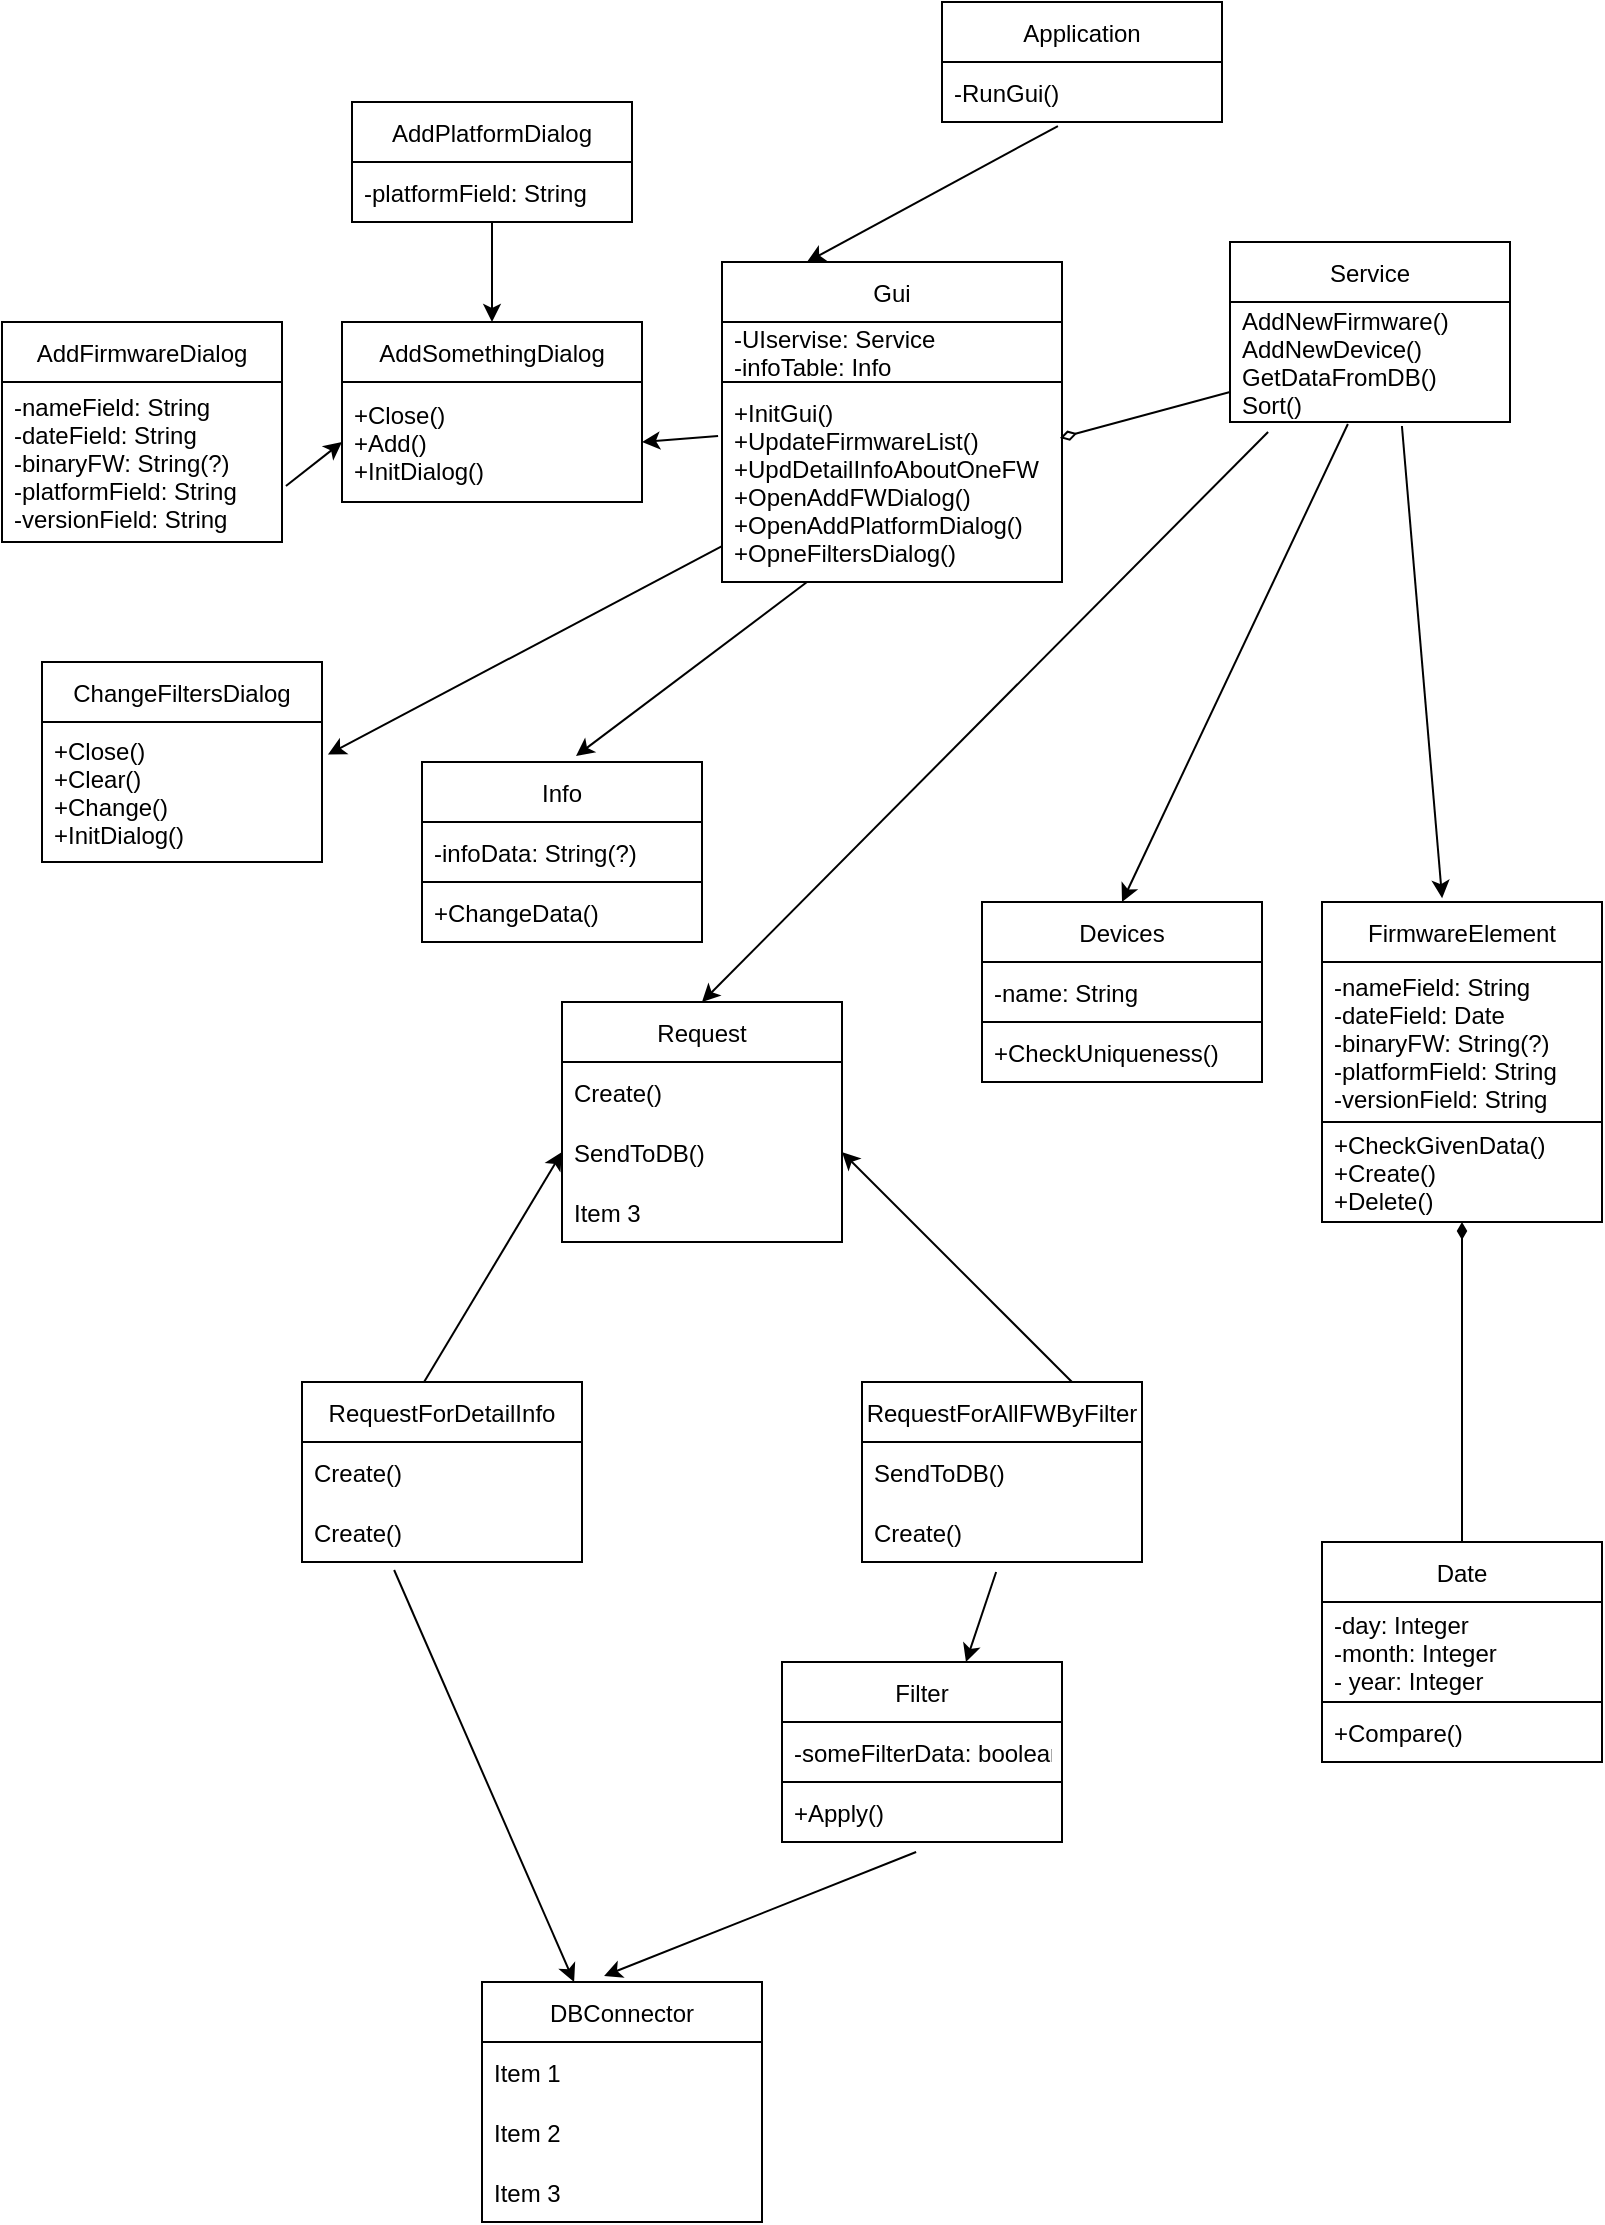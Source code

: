 <mxfile version="15.8.3" type="github">
  <diagram id="C5RBs43oDa-KdzZeNtuy" name="Page-1">
    <mxGraphModel dx="1422" dy="664" grid="1" gridSize="10" guides="1" tooltips="1" connect="1" arrows="1" fold="1" page="1" pageScale="1" pageWidth="827" pageHeight="1169" math="0" shadow="0">
      <root>
        <mxCell id="WIyWlLk6GJQsqaUBKTNV-0" />
        <mxCell id="WIyWlLk6GJQsqaUBKTNV-1" parent="WIyWlLk6GJQsqaUBKTNV-0" />
        <mxCell id="GjbwkyPFK5D399nf7tmL-30" value="Application" style="swimlane;fontStyle=0;childLayout=stackLayout;horizontal=1;startSize=30;horizontalStack=0;resizeParent=1;resizeParentMax=0;resizeLast=0;collapsible=1;marginBottom=0;" vertex="1" parent="WIyWlLk6GJQsqaUBKTNV-1">
          <mxGeometry x="480" y="40" width="140" height="60" as="geometry" />
        </mxCell>
        <mxCell id="GjbwkyPFK5D399nf7tmL-31" value="-RunGui()" style="text;strokeColor=none;fillColor=none;align=left;verticalAlign=middle;spacingLeft=4;spacingRight=4;overflow=hidden;points=[[0,0.5],[1,0.5]];portConstraint=eastwest;rotatable=0;" vertex="1" parent="GjbwkyPFK5D399nf7tmL-30">
          <mxGeometry y="30" width="140" height="30" as="geometry" />
        </mxCell>
        <mxCell id="GjbwkyPFK5D399nf7tmL-35" value="Service" style="swimlane;fontStyle=0;childLayout=stackLayout;horizontal=1;startSize=30;horizontalStack=0;resizeParent=1;resizeParentMax=0;resizeLast=0;collapsible=1;marginBottom=0;" vertex="1" parent="WIyWlLk6GJQsqaUBKTNV-1">
          <mxGeometry x="624" y="160" width="140" height="90" as="geometry" />
        </mxCell>
        <mxCell id="GjbwkyPFK5D399nf7tmL-36" value="AddNewFirmware()&#xa;AddNewDevice()&#xa;GetDataFromDB()&#xa;Sort()" style="text;strokeColor=none;fillColor=none;align=left;verticalAlign=middle;spacingLeft=4;spacingRight=4;overflow=hidden;points=[[0,0.5],[1,0.5]];portConstraint=eastwest;rotatable=0;" vertex="1" parent="GjbwkyPFK5D399nf7tmL-35">
          <mxGeometry y="30" width="140" height="60" as="geometry" />
        </mxCell>
        <mxCell id="GjbwkyPFK5D399nf7tmL-39" value="Gui" style="swimlane;fontStyle=0;childLayout=stackLayout;horizontal=1;startSize=30;horizontalStack=0;resizeParent=1;resizeParentMax=0;resizeLast=0;collapsible=1;marginBottom=0;" vertex="1" parent="WIyWlLk6GJQsqaUBKTNV-1">
          <mxGeometry x="370" y="170" width="170" height="160" as="geometry" />
        </mxCell>
        <mxCell id="GjbwkyPFK5D399nf7tmL-40" value="-UIservise: Service&#xa;-infoTable: Info" style="text;strokeColor=none;fillColor=none;align=left;verticalAlign=middle;spacingLeft=4;spacingRight=4;overflow=hidden;points=[[0,0.5],[1,0.5]];portConstraint=eastwest;rotatable=0;" vertex="1" parent="GjbwkyPFK5D399nf7tmL-39">
          <mxGeometry y="30" width="170" height="30" as="geometry" />
        </mxCell>
        <mxCell id="GjbwkyPFK5D399nf7tmL-124" value="+InitGui()&#xa;+UpdateFirmwareList()&#xa;+UpdDetailInfoAboutOneFW&#xa;+OpenAddFWDialog()&#xa;+OpenAddPlatformDialog()&#xa;+OpneFiltersDialog()" style="text;strokeColor=default;fillColor=default;align=left;verticalAlign=middle;spacingLeft=4;spacingRight=4;overflow=hidden;points=[[0,0.5],[1,0.5]];portConstraint=eastwest;rotatable=0;" vertex="1" parent="GjbwkyPFK5D399nf7tmL-39">
          <mxGeometry y="60" width="170" height="100" as="geometry" />
        </mxCell>
        <mxCell id="GjbwkyPFK5D399nf7tmL-43" value="Date" style="swimlane;fontStyle=0;childLayout=stackLayout;horizontal=1;startSize=30;horizontalStack=0;resizeParent=1;resizeParentMax=0;resizeLast=0;collapsible=1;marginBottom=0;" vertex="1" parent="WIyWlLk6GJQsqaUBKTNV-1">
          <mxGeometry x="670" y="810" width="140" height="110" as="geometry" />
        </mxCell>
        <mxCell id="GjbwkyPFK5D399nf7tmL-129" value="-day: Integer&#xa;-month: Integer&#xa;- year: Integer" style="text;strokeColor=default;fillColor=none;align=left;verticalAlign=middle;spacingLeft=4;spacingRight=4;overflow=hidden;points=[[0,0.5],[1,0.5]];portConstraint=eastwest;rotatable=0;" vertex="1" parent="GjbwkyPFK5D399nf7tmL-43">
          <mxGeometry y="30" width="140" height="50" as="geometry" />
        </mxCell>
        <mxCell id="GjbwkyPFK5D399nf7tmL-44" value="+Compare()" style="text;strokeColor=none;fillColor=none;align=left;verticalAlign=middle;spacingLeft=4;spacingRight=4;overflow=hidden;points=[[0,0.5],[1,0.5]];portConstraint=eastwest;rotatable=0;" vertex="1" parent="GjbwkyPFK5D399nf7tmL-43">
          <mxGeometry y="80" width="140" height="30" as="geometry" />
        </mxCell>
        <mxCell id="GjbwkyPFK5D399nf7tmL-47" value="DBConnector" style="swimlane;fontStyle=0;childLayout=stackLayout;horizontal=1;startSize=30;horizontalStack=0;resizeParent=1;resizeParentMax=0;resizeLast=0;collapsible=1;marginBottom=0;" vertex="1" parent="WIyWlLk6GJQsqaUBKTNV-1">
          <mxGeometry x="250" y="1030" width="140" height="120" as="geometry" />
        </mxCell>
        <mxCell id="GjbwkyPFK5D399nf7tmL-48" value="Item 1" style="text;strokeColor=none;fillColor=none;align=left;verticalAlign=middle;spacingLeft=4;spacingRight=4;overflow=hidden;points=[[0,0.5],[1,0.5]];portConstraint=eastwest;rotatable=0;" vertex="1" parent="GjbwkyPFK5D399nf7tmL-47">
          <mxGeometry y="30" width="140" height="30" as="geometry" />
        </mxCell>
        <mxCell id="GjbwkyPFK5D399nf7tmL-49" value="Item 2" style="text;strokeColor=none;fillColor=none;align=left;verticalAlign=middle;spacingLeft=4;spacingRight=4;overflow=hidden;points=[[0,0.5],[1,0.5]];portConstraint=eastwest;rotatable=0;" vertex="1" parent="GjbwkyPFK5D399nf7tmL-47">
          <mxGeometry y="60" width="140" height="30" as="geometry" />
        </mxCell>
        <mxCell id="GjbwkyPFK5D399nf7tmL-50" value="Item 3" style="text;strokeColor=none;fillColor=none;align=left;verticalAlign=middle;spacingLeft=4;spacingRight=4;overflow=hidden;points=[[0,0.5],[1,0.5]];portConstraint=eastwest;rotatable=0;" vertex="1" parent="GjbwkyPFK5D399nf7tmL-47">
          <mxGeometry y="90" width="140" height="30" as="geometry" />
        </mxCell>
        <mxCell id="GjbwkyPFK5D399nf7tmL-51" value="Devices" style="swimlane;fontStyle=0;childLayout=stackLayout;horizontal=1;startSize=30;horizontalStack=0;resizeParent=1;resizeParentMax=0;resizeLast=0;collapsible=1;marginBottom=0;" vertex="1" parent="WIyWlLk6GJQsqaUBKTNV-1">
          <mxGeometry x="500" y="490" width="140" height="90" as="geometry" />
        </mxCell>
        <mxCell id="GjbwkyPFK5D399nf7tmL-52" value="-name: String" style="text;strokeColor=none;fillColor=none;align=left;verticalAlign=middle;spacingLeft=4;spacingRight=4;overflow=hidden;points=[[0,0.5],[1,0.5]];portConstraint=eastwest;rotatable=0;" vertex="1" parent="GjbwkyPFK5D399nf7tmL-51">
          <mxGeometry y="30" width="140" height="30" as="geometry" />
        </mxCell>
        <mxCell id="GjbwkyPFK5D399nf7tmL-53" value="+CheckUniqueness()" style="text;strokeColor=default;fillColor=none;align=left;verticalAlign=middle;spacingLeft=4;spacingRight=4;overflow=hidden;points=[[0,0.5],[1,0.5]];portConstraint=eastwest;rotatable=0;" vertex="1" parent="GjbwkyPFK5D399nf7tmL-51">
          <mxGeometry y="60" width="140" height="30" as="geometry" />
        </mxCell>
        <mxCell id="GjbwkyPFK5D399nf7tmL-55" value="Filter" style="swimlane;fontStyle=0;childLayout=stackLayout;horizontal=1;startSize=30;horizontalStack=0;resizeParent=1;resizeParentMax=0;resizeLast=0;collapsible=1;marginBottom=0;" vertex="1" parent="WIyWlLk6GJQsqaUBKTNV-1">
          <mxGeometry x="400" y="870" width="140" height="90" as="geometry" />
        </mxCell>
        <mxCell id="GjbwkyPFK5D399nf7tmL-130" value="-someFilterData: boolean" style="text;strokeColor=none;fillColor=none;align=left;verticalAlign=middle;spacingLeft=4;spacingRight=4;overflow=hidden;points=[[0,0.5],[1,0.5]];portConstraint=eastwest;rotatable=0;" vertex="1" parent="GjbwkyPFK5D399nf7tmL-55">
          <mxGeometry y="30" width="140" height="30" as="geometry" />
        </mxCell>
        <mxCell id="GjbwkyPFK5D399nf7tmL-56" value="+Apply()" style="text;strokeColor=default;fillColor=none;align=left;verticalAlign=middle;spacingLeft=4;spacingRight=4;overflow=hidden;points=[[0,0.5],[1,0.5]];portConstraint=eastwest;rotatable=0;" vertex="1" parent="GjbwkyPFK5D399nf7tmL-55">
          <mxGeometry y="60" width="140" height="30" as="geometry" />
        </mxCell>
        <mxCell id="GjbwkyPFK5D399nf7tmL-59" value="FirmwareElement" style="swimlane;fontStyle=0;childLayout=stackLayout;horizontal=1;startSize=30;horizontalStack=0;resizeParent=1;resizeParentMax=0;resizeLast=0;collapsible=1;marginBottom=0;" vertex="1" parent="WIyWlLk6GJQsqaUBKTNV-1">
          <mxGeometry x="670" y="490" width="140" height="160" as="geometry" />
        </mxCell>
        <mxCell id="GjbwkyPFK5D399nf7tmL-127" value="-nameField: String&#xa;-dateField: Date&#xa;-binaryFW: String(?)&#xa;-platformField: String&#xa;-versionField: String" style="text;strokeColor=none;fillColor=none;align=left;verticalAlign=middle;spacingLeft=4;spacingRight=4;overflow=hidden;points=[[0,0.5],[1,0.5]];portConstraint=eastwest;rotatable=0;" vertex="1" parent="GjbwkyPFK5D399nf7tmL-59">
          <mxGeometry y="30" width="140" height="80" as="geometry" />
        </mxCell>
        <mxCell id="GjbwkyPFK5D399nf7tmL-60" value="+CheckGivenData()&#xa;+Create()&#xa;+Delete()" style="text;strokeColor=default;fillColor=none;align=left;verticalAlign=middle;spacingLeft=4;spacingRight=4;overflow=hidden;points=[[0,0.5],[1,0.5]];portConstraint=eastwest;rotatable=0;" vertex="1" parent="GjbwkyPFK5D399nf7tmL-59">
          <mxGeometry y="110" width="140" height="50" as="geometry" />
        </mxCell>
        <mxCell id="GjbwkyPFK5D399nf7tmL-63" value="Info" style="swimlane;fontStyle=0;childLayout=stackLayout;horizontal=1;startSize=30;horizontalStack=0;resizeParent=1;resizeParentMax=0;resizeLast=0;collapsible=1;marginBottom=0;" vertex="1" parent="WIyWlLk6GJQsqaUBKTNV-1">
          <mxGeometry x="220" y="420" width="140" height="90" as="geometry" />
        </mxCell>
        <mxCell id="GjbwkyPFK5D399nf7tmL-128" value="-infoData: String(?)" style="text;strokeColor=none;fillColor=none;align=left;verticalAlign=middle;spacingLeft=4;spacingRight=4;overflow=hidden;points=[[0,0.5],[1,0.5]];portConstraint=eastwest;rotatable=0;" vertex="1" parent="GjbwkyPFK5D399nf7tmL-63">
          <mxGeometry y="30" width="140" height="30" as="geometry" />
        </mxCell>
        <mxCell id="GjbwkyPFK5D399nf7tmL-64" value="+ChangeData()" style="text;strokeColor=default;fillColor=none;align=left;verticalAlign=middle;spacingLeft=4;spacingRight=4;overflow=hidden;points=[[0,0.5],[1,0.5]];portConstraint=eastwest;rotatable=0;" vertex="1" parent="GjbwkyPFK5D399nf7tmL-63">
          <mxGeometry y="60" width="140" height="30" as="geometry" />
        </mxCell>
        <mxCell id="GjbwkyPFK5D399nf7tmL-67" value="Request" style="swimlane;fontStyle=0;childLayout=stackLayout;horizontal=1;startSize=30;horizontalStack=0;resizeParent=1;resizeParentMax=0;resizeLast=0;collapsible=1;marginBottom=0;" vertex="1" parent="WIyWlLk6GJQsqaUBKTNV-1">
          <mxGeometry x="290" y="540" width="140" height="120" as="geometry" />
        </mxCell>
        <mxCell id="GjbwkyPFK5D399nf7tmL-68" value="Create()" style="text;strokeColor=none;fillColor=none;align=left;verticalAlign=middle;spacingLeft=4;spacingRight=4;overflow=hidden;points=[[0,0.5],[1,0.5]];portConstraint=eastwest;rotatable=0;" vertex="1" parent="GjbwkyPFK5D399nf7tmL-67">
          <mxGeometry y="30" width="140" height="30" as="geometry" />
        </mxCell>
        <mxCell id="GjbwkyPFK5D399nf7tmL-69" value="SendToDB()" style="text;strokeColor=none;fillColor=none;align=left;verticalAlign=middle;spacingLeft=4;spacingRight=4;overflow=hidden;points=[[0,0.5],[1,0.5]];portConstraint=eastwest;rotatable=0;" vertex="1" parent="GjbwkyPFK5D399nf7tmL-67">
          <mxGeometry y="60" width="140" height="30" as="geometry" />
        </mxCell>
        <mxCell id="GjbwkyPFK5D399nf7tmL-70" value="Item 3" style="text;strokeColor=none;fillColor=none;align=left;verticalAlign=middle;spacingLeft=4;spacingRight=4;overflow=hidden;points=[[0,0.5],[1,0.5]];portConstraint=eastwest;rotatable=0;" vertex="1" parent="GjbwkyPFK5D399nf7tmL-67">
          <mxGeometry y="90" width="140" height="30" as="geometry" />
        </mxCell>
        <mxCell id="GjbwkyPFK5D399nf7tmL-75" value="" style="endArrow=none;html=1;rounded=0;startArrow=diamondThin;startFill=0;entryX=0;entryY=0.5;entryDx=0;entryDy=0;endFill=0;exitX=0.994;exitY=0.28;exitDx=0;exitDy=0;exitPerimeter=0;" edge="1" parent="WIyWlLk6GJQsqaUBKTNV-1" source="GjbwkyPFK5D399nf7tmL-124">
          <mxGeometry width="50" height="50" relative="1" as="geometry">
            <mxPoint x="530" y="270" as="sourcePoint" />
            <mxPoint x="624" y="235" as="targetPoint" />
          </mxGeometry>
        </mxCell>
        <mxCell id="GjbwkyPFK5D399nf7tmL-77" value="" style="endArrow=classic;html=1;rounded=0;exitX=0.614;exitY=1.033;exitDx=0;exitDy=0;entryX=0.429;entryY=-0.012;entryDx=0;entryDy=0;entryPerimeter=0;exitPerimeter=0;" edge="1" parent="WIyWlLk6GJQsqaUBKTNV-1" source="GjbwkyPFK5D399nf7tmL-36" target="GjbwkyPFK5D399nf7tmL-59">
          <mxGeometry width="50" height="50" relative="1" as="geometry">
            <mxPoint x="748.04" y="285.01" as="sourcePoint" />
            <mxPoint x="290" y="280" as="targetPoint" />
          </mxGeometry>
        </mxCell>
        <mxCell id="GjbwkyPFK5D399nf7tmL-78" value="" style="endArrow=classic;html=1;rounded=0;entryX=0.5;entryY=0;entryDx=0;entryDy=0;exitX=0.421;exitY=1.017;exitDx=0;exitDy=0;exitPerimeter=0;" edge="1" parent="WIyWlLk6GJQsqaUBKTNV-1" source="GjbwkyPFK5D399nf7tmL-36" target="GjbwkyPFK5D399nf7tmL-51">
          <mxGeometry width="50" height="50" relative="1" as="geometry">
            <mxPoint x="680" y="310" as="sourcePoint" />
            <mxPoint x="440" y="320" as="targetPoint" />
          </mxGeometry>
        </mxCell>
        <mxCell id="GjbwkyPFK5D399nf7tmL-79" value="" style="endArrow=none;html=1;rounded=0;entryX=0.5;entryY=0;entryDx=0;entryDy=0;startArrow=diamondThin;startFill=1;endFill=0;" edge="1" parent="WIyWlLk6GJQsqaUBKTNV-1" target="GjbwkyPFK5D399nf7tmL-43">
          <mxGeometry width="50" height="50" relative="1" as="geometry">
            <mxPoint x="740" y="650" as="sourcePoint" />
            <mxPoint x="440" y="320" as="targetPoint" />
          </mxGeometry>
        </mxCell>
        <mxCell id="GjbwkyPFK5D399nf7tmL-80" value="" style="endArrow=classic;html=1;rounded=0;exitX=0.136;exitY=1.083;exitDx=0;exitDy=0;exitPerimeter=0;entryX=0.5;entryY=0;entryDx=0;entryDy=0;" edge="1" parent="WIyWlLk6GJQsqaUBKTNV-1" source="GjbwkyPFK5D399nf7tmL-36" target="GjbwkyPFK5D399nf7tmL-67">
          <mxGeometry width="50" height="50" relative="1" as="geometry">
            <mxPoint x="626.94" y="282.01" as="sourcePoint" />
            <mxPoint x="430" y="450" as="targetPoint" />
          </mxGeometry>
        </mxCell>
        <mxCell id="GjbwkyPFK5D399nf7tmL-82" value="" style="endArrow=classic;html=1;rounded=0;exitX=0.414;exitY=1.067;exitDx=0;exitDy=0;exitPerimeter=0;entryX=0.25;entryY=0;entryDx=0;entryDy=0;" edge="1" parent="WIyWlLk6GJQsqaUBKTNV-1" source="GjbwkyPFK5D399nf7tmL-31" target="GjbwkyPFK5D399nf7tmL-39">
          <mxGeometry width="50" height="50" relative="1" as="geometry">
            <mxPoint x="423" y="140" as="sourcePoint" />
            <mxPoint x="430" y="240" as="targetPoint" />
          </mxGeometry>
        </mxCell>
        <mxCell id="GjbwkyPFK5D399nf7tmL-84" value="" style="endArrow=classic;html=1;rounded=0;exitX=0.25;exitY=1;exitDx=0;exitDy=0;entryX=0.55;entryY=-0.033;entryDx=0;entryDy=0;entryPerimeter=0;" edge="1" parent="WIyWlLk6GJQsqaUBKTNV-1" source="GjbwkyPFK5D399nf7tmL-39" target="GjbwkyPFK5D399nf7tmL-63">
          <mxGeometry width="50" height="50" relative="1" as="geometry">
            <mxPoint x="366.43" y="337" as="sourcePoint" />
            <mxPoint x="430" y="430" as="targetPoint" />
          </mxGeometry>
        </mxCell>
        <mxCell id="GjbwkyPFK5D399nf7tmL-85" value="RequestForDetailInfo" style="swimlane;fontStyle=0;childLayout=stackLayout;horizontal=1;startSize=30;horizontalStack=0;resizeParent=1;resizeParentMax=0;resizeLast=0;collapsible=1;marginBottom=0;" vertex="1" parent="WIyWlLk6GJQsqaUBKTNV-1">
          <mxGeometry x="160" y="730" width="140" height="90" as="geometry" />
        </mxCell>
        <mxCell id="GjbwkyPFK5D399nf7tmL-86" value="Create()" style="text;strokeColor=none;fillColor=none;align=left;verticalAlign=middle;spacingLeft=4;spacingRight=4;overflow=hidden;points=[[0,0.5],[1,0.5]];portConstraint=eastwest;rotatable=0;" vertex="1" parent="GjbwkyPFK5D399nf7tmL-85">
          <mxGeometry y="30" width="140" height="30" as="geometry" />
        </mxCell>
        <mxCell id="GjbwkyPFK5D399nf7tmL-87" value="Create()" style="text;strokeColor=none;fillColor=none;align=left;verticalAlign=middle;spacingLeft=4;spacingRight=4;overflow=hidden;points=[[0,0.5],[1,0.5]];portConstraint=eastwest;rotatable=0;" vertex="1" parent="GjbwkyPFK5D399nf7tmL-85">
          <mxGeometry y="60" width="140" height="30" as="geometry" />
        </mxCell>
        <mxCell id="GjbwkyPFK5D399nf7tmL-89" value="RequestForAllFWByFilter" style="swimlane;fontStyle=0;childLayout=stackLayout;horizontal=1;startSize=30;horizontalStack=0;resizeParent=1;resizeParentMax=0;resizeLast=0;collapsible=1;marginBottom=0;" vertex="1" parent="WIyWlLk6GJQsqaUBKTNV-1">
          <mxGeometry x="440" y="730" width="140" height="90" as="geometry" />
        </mxCell>
        <mxCell id="GjbwkyPFK5D399nf7tmL-90" value="SendToDB()" style="text;strokeColor=none;fillColor=none;align=left;verticalAlign=middle;spacingLeft=4;spacingRight=4;overflow=hidden;points=[[0,0.5],[1,0.5]];portConstraint=eastwest;rotatable=0;" vertex="1" parent="GjbwkyPFK5D399nf7tmL-89">
          <mxGeometry y="30" width="140" height="30" as="geometry" />
        </mxCell>
        <mxCell id="GjbwkyPFK5D399nf7tmL-91" value="Create()" style="text;strokeColor=none;fillColor=none;align=left;verticalAlign=middle;spacingLeft=4;spacingRight=4;overflow=hidden;points=[[0,0.5],[1,0.5]];portConstraint=eastwest;rotatable=0;" vertex="1" parent="GjbwkyPFK5D399nf7tmL-89">
          <mxGeometry y="60" width="140" height="30" as="geometry" />
        </mxCell>
        <mxCell id="GjbwkyPFK5D399nf7tmL-93" value="" style="endArrow=classic;html=1;rounded=0;exitX=0.436;exitY=0;exitDx=0;exitDy=0;exitPerimeter=0;entryX=0;entryY=0.5;entryDx=0;entryDy=0;" edge="1" parent="WIyWlLk6GJQsqaUBKTNV-1" source="GjbwkyPFK5D399nf7tmL-85" target="GjbwkyPFK5D399nf7tmL-69">
          <mxGeometry width="50" height="50" relative="1" as="geometry">
            <mxPoint x="380" y="480" as="sourcePoint" />
            <mxPoint x="430" y="430" as="targetPoint" />
          </mxGeometry>
        </mxCell>
        <mxCell id="GjbwkyPFK5D399nf7tmL-94" value="" style="endArrow=classic;html=1;rounded=0;exitX=0.75;exitY=0;exitDx=0;exitDy=0;entryX=1;entryY=0.5;entryDx=0;entryDy=0;" edge="1" parent="WIyWlLk6GJQsqaUBKTNV-1" source="GjbwkyPFK5D399nf7tmL-89" target="GjbwkyPFK5D399nf7tmL-69">
          <mxGeometry width="50" height="50" relative="1" as="geometry">
            <mxPoint x="380" y="480" as="sourcePoint" />
            <mxPoint x="450" y="440" as="targetPoint" />
          </mxGeometry>
        </mxCell>
        <mxCell id="GjbwkyPFK5D399nf7tmL-95" value="" style="endArrow=classic;html=1;rounded=0;exitX=0.479;exitY=1.167;exitDx=0;exitDy=0;exitPerimeter=0;entryX=0.657;entryY=0;entryDx=0;entryDy=0;entryPerimeter=0;" edge="1" parent="WIyWlLk6GJQsqaUBKTNV-1" source="GjbwkyPFK5D399nf7tmL-91" target="GjbwkyPFK5D399nf7tmL-55">
          <mxGeometry width="50" height="50" relative="1" as="geometry">
            <mxPoint x="554" y="850.99" as="sourcePoint" />
            <mxPoint x="430" y="570" as="targetPoint" />
          </mxGeometry>
        </mxCell>
        <mxCell id="GjbwkyPFK5D399nf7tmL-96" value="" style="endArrow=classic;html=1;rounded=0;exitX=0.479;exitY=1.167;exitDx=0;exitDy=0;exitPerimeter=0;entryX=0.436;entryY=-0.025;entryDx=0;entryDy=0;entryPerimeter=0;" edge="1" parent="WIyWlLk6GJQsqaUBKTNV-1" source="GjbwkyPFK5D399nf7tmL-56" target="GjbwkyPFK5D399nf7tmL-47">
          <mxGeometry width="50" height="50" relative="1" as="geometry">
            <mxPoint x="432.94" y="989.01" as="sourcePoint" />
            <mxPoint x="430" y="570" as="targetPoint" />
          </mxGeometry>
        </mxCell>
        <mxCell id="GjbwkyPFK5D399nf7tmL-97" value="AddSomethingDialog" style="swimlane;fontStyle=0;childLayout=stackLayout;horizontal=1;startSize=30;horizontalStack=0;resizeParent=1;resizeParentMax=0;resizeLast=0;collapsible=1;marginBottom=0;" vertex="1" parent="WIyWlLk6GJQsqaUBKTNV-1">
          <mxGeometry x="180" y="200" width="150" height="90" as="geometry" />
        </mxCell>
        <mxCell id="GjbwkyPFK5D399nf7tmL-98" value="+Close()&#xa;+Add()&#xa;+InitDialog()" style="text;strokeColor=none;fillColor=none;align=left;verticalAlign=middle;spacingLeft=4;spacingRight=4;overflow=hidden;points=[[0,0.5],[1,0.5]];portConstraint=eastwest;rotatable=0;" vertex="1" parent="GjbwkyPFK5D399nf7tmL-97">
          <mxGeometry y="30" width="150" height="60" as="geometry" />
        </mxCell>
        <mxCell id="GjbwkyPFK5D399nf7tmL-101" value="AddPlatformDialog" style="swimlane;fontStyle=0;childLayout=stackLayout;horizontal=1;startSize=30;horizontalStack=0;resizeParent=1;resizeParentMax=0;resizeLast=0;collapsible=1;marginBottom=0;" vertex="1" parent="WIyWlLk6GJQsqaUBKTNV-1">
          <mxGeometry x="185" y="90" width="140" height="60" as="geometry" />
        </mxCell>
        <mxCell id="GjbwkyPFK5D399nf7tmL-102" value="-platformField: String" style="text;strokeColor=none;fillColor=none;align=left;verticalAlign=middle;spacingLeft=4;spacingRight=4;overflow=hidden;points=[[0,0.5],[1,0.5]];portConstraint=eastwest;rotatable=0;" vertex="1" parent="GjbwkyPFK5D399nf7tmL-101">
          <mxGeometry y="30" width="140" height="30" as="geometry" />
        </mxCell>
        <mxCell id="GjbwkyPFK5D399nf7tmL-105" value="AddFirmwareDialog" style="swimlane;fontStyle=0;childLayout=stackLayout;horizontal=1;startSize=30;horizontalStack=0;resizeParent=1;resizeParentMax=0;resizeLast=0;collapsible=1;marginBottom=0;" vertex="1" parent="WIyWlLk6GJQsqaUBKTNV-1">
          <mxGeometry x="10" y="200" width="140" height="110" as="geometry" />
        </mxCell>
        <mxCell id="GjbwkyPFK5D399nf7tmL-118" value="-nameField: String&#xa;-dateField: String&#xa;-binaryFW: String(?)&#xa;-platformField: String&#xa;-versionField: String" style="text;strokeColor=none;fillColor=none;align=left;verticalAlign=middle;spacingLeft=4;spacingRight=4;overflow=hidden;points=[[0,0.5],[1,0.5]];portConstraint=eastwest;rotatable=0;" vertex="1" parent="GjbwkyPFK5D399nf7tmL-105">
          <mxGeometry y="30" width="140" height="80" as="geometry" />
        </mxCell>
        <mxCell id="GjbwkyPFK5D399nf7tmL-109" value="" style="endArrow=classic;html=1;rounded=0;exitX=-0.014;exitY=-0.1;exitDx=0;exitDy=0;exitPerimeter=0;entryX=1;entryY=0.5;entryDx=0;entryDy=0;" edge="1" parent="WIyWlLk6GJQsqaUBKTNV-1" target="GjbwkyPFK5D399nf7tmL-98">
          <mxGeometry width="50" height="50" relative="1" as="geometry">
            <mxPoint x="368.04" y="257" as="sourcePoint" />
            <mxPoint x="330" y="293.99" as="targetPoint" />
          </mxGeometry>
        </mxCell>
        <mxCell id="GjbwkyPFK5D399nf7tmL-110" value="" style="endArrow=classic;html=1;rounded=0;exitX=1.014;exitY=0.733;exitDx=0;exitDy=0;exitPerimeter=0;entryX=0;entryY=0.5;entryDx=0;entryDy=0;" edge="1" parent="WIyWlLk6GJQsqaUBKTNV-1" target="GjbwkyPFK5D399nf7tmL-98">
          <mxGeometry width="50" height="50" relative="1" as="geometry">
            <mxPoint x="151.96" y="281.99" as="sourcePoint" />
            <mxPoint x="180" y="280" as="targetPoint" />
          </mxGeometry>
        </mxCell>
        <mxCell id="GjbwkyPFK5D399nf7tmL-111" value="" style="endArrow=classic;html=1;rounded=0;" edge="1" parent="WIyWlLk6GJQsqaUBKTNV-1" target="GjbwkyPFK5D399nf7tmL-97">
          <mxGeometry width="50" height="50" relative="1" as="geometry">
            <mxPoint x="255" y="150" as="sourcePoint" />
            <mxPoint x="430" y="280" as="targetPoint" />
          </mxGeometry>
        </mxCell>
        <mxCell id="GjbwkyPFK5D399nf7tmL-112" value="" style="endArrow=classic;html=1;rounded=0;exitX=0.329;exitY=1.133;exitDx=0;exitDy=0;exitPerimeter=0;entryX=0.329;entryY=0;entryDx=0;entryDy=0;entryPerimeter=0;" edge="1" parent="WIyWlLk6GJQsqaUBKTNV-1" source="GjbwkyPFK5D399nf7tmL-87" target="GjbwkyPFK5D399nf7tmL-47">
          <mxGeometry width="50" height="50" relative="1" as="geometry">
            <mxPoint x="221.94" y="849.01" as="sourcePoint" />
            <mxPoint x="430" y="840" as="targetPoint" />
          </mxGeometry>
        </mxCell>
        <mxCell id="GjbwkyPFK5D399nf7tmL-113" value="ChangeFiltersDialog" style="swimlane;fontStyle=0;childLayout=stackLayout;horizontal=1;startSize=30;horizontalStack=0;resizeParent=1;resizeParentMax=0;resizeLast=0;collapsible=1;marginBottom=0;" vertex="1" parent="WIyWlLk6GJQsqaUBKTNV-1">
          <mxGeometry x="30" y="370" width="140" height="100" as="geometry" />
        </mxCell>
        <mxCell id="GjbwkyPFK5D399nf7tmL-114" value="+Close()&#xa;+Clear()&#xa;+Change()&#xa;+InitDialog()" style="text;strokeColor=none;fillColor=none;align=left;verticalAlign=middle;spacingLeft=4;spacingRight=4;overflow=hidden;points=[[0,0.5],[1,0.5]];portConstraint=eastwest;rotatable=0;" vertex="1" parent="GjbwkyPFK5D399nf7tmL-113">
          <mxGeometry y="30" width="140" height="70" as="geometry" />
        </mxCell>
        <mxCell id="GjbwkyPFK5D399nf7tmL-117" value="" style="endArrow=classic;html=1;rounded=0;exitX=0;exitY=0.067;exitDx=0;exitDy=0;exitPerimeter=0;entryX=1.021;entryY=0.233;entryDx=0;entryDy=0;entryPerimeter=0;" edge="1" parent="WIyWlLk6GJQsqaUBKTNV-1" target="GjbwkyPFK5D399nf7tmL-114">
          <mxGeometry width="50" height="50" relative="1" as="geometry">
            <mxPoint x="370" y="312.01" as="sourcePoint" />
            <mxPoint x="430" y="300" as="targetPoint" />
          </mxGeometry>
        </mxCell>
      </root>
    </mxGraphModel>
  </diagram>
</mxfile>
